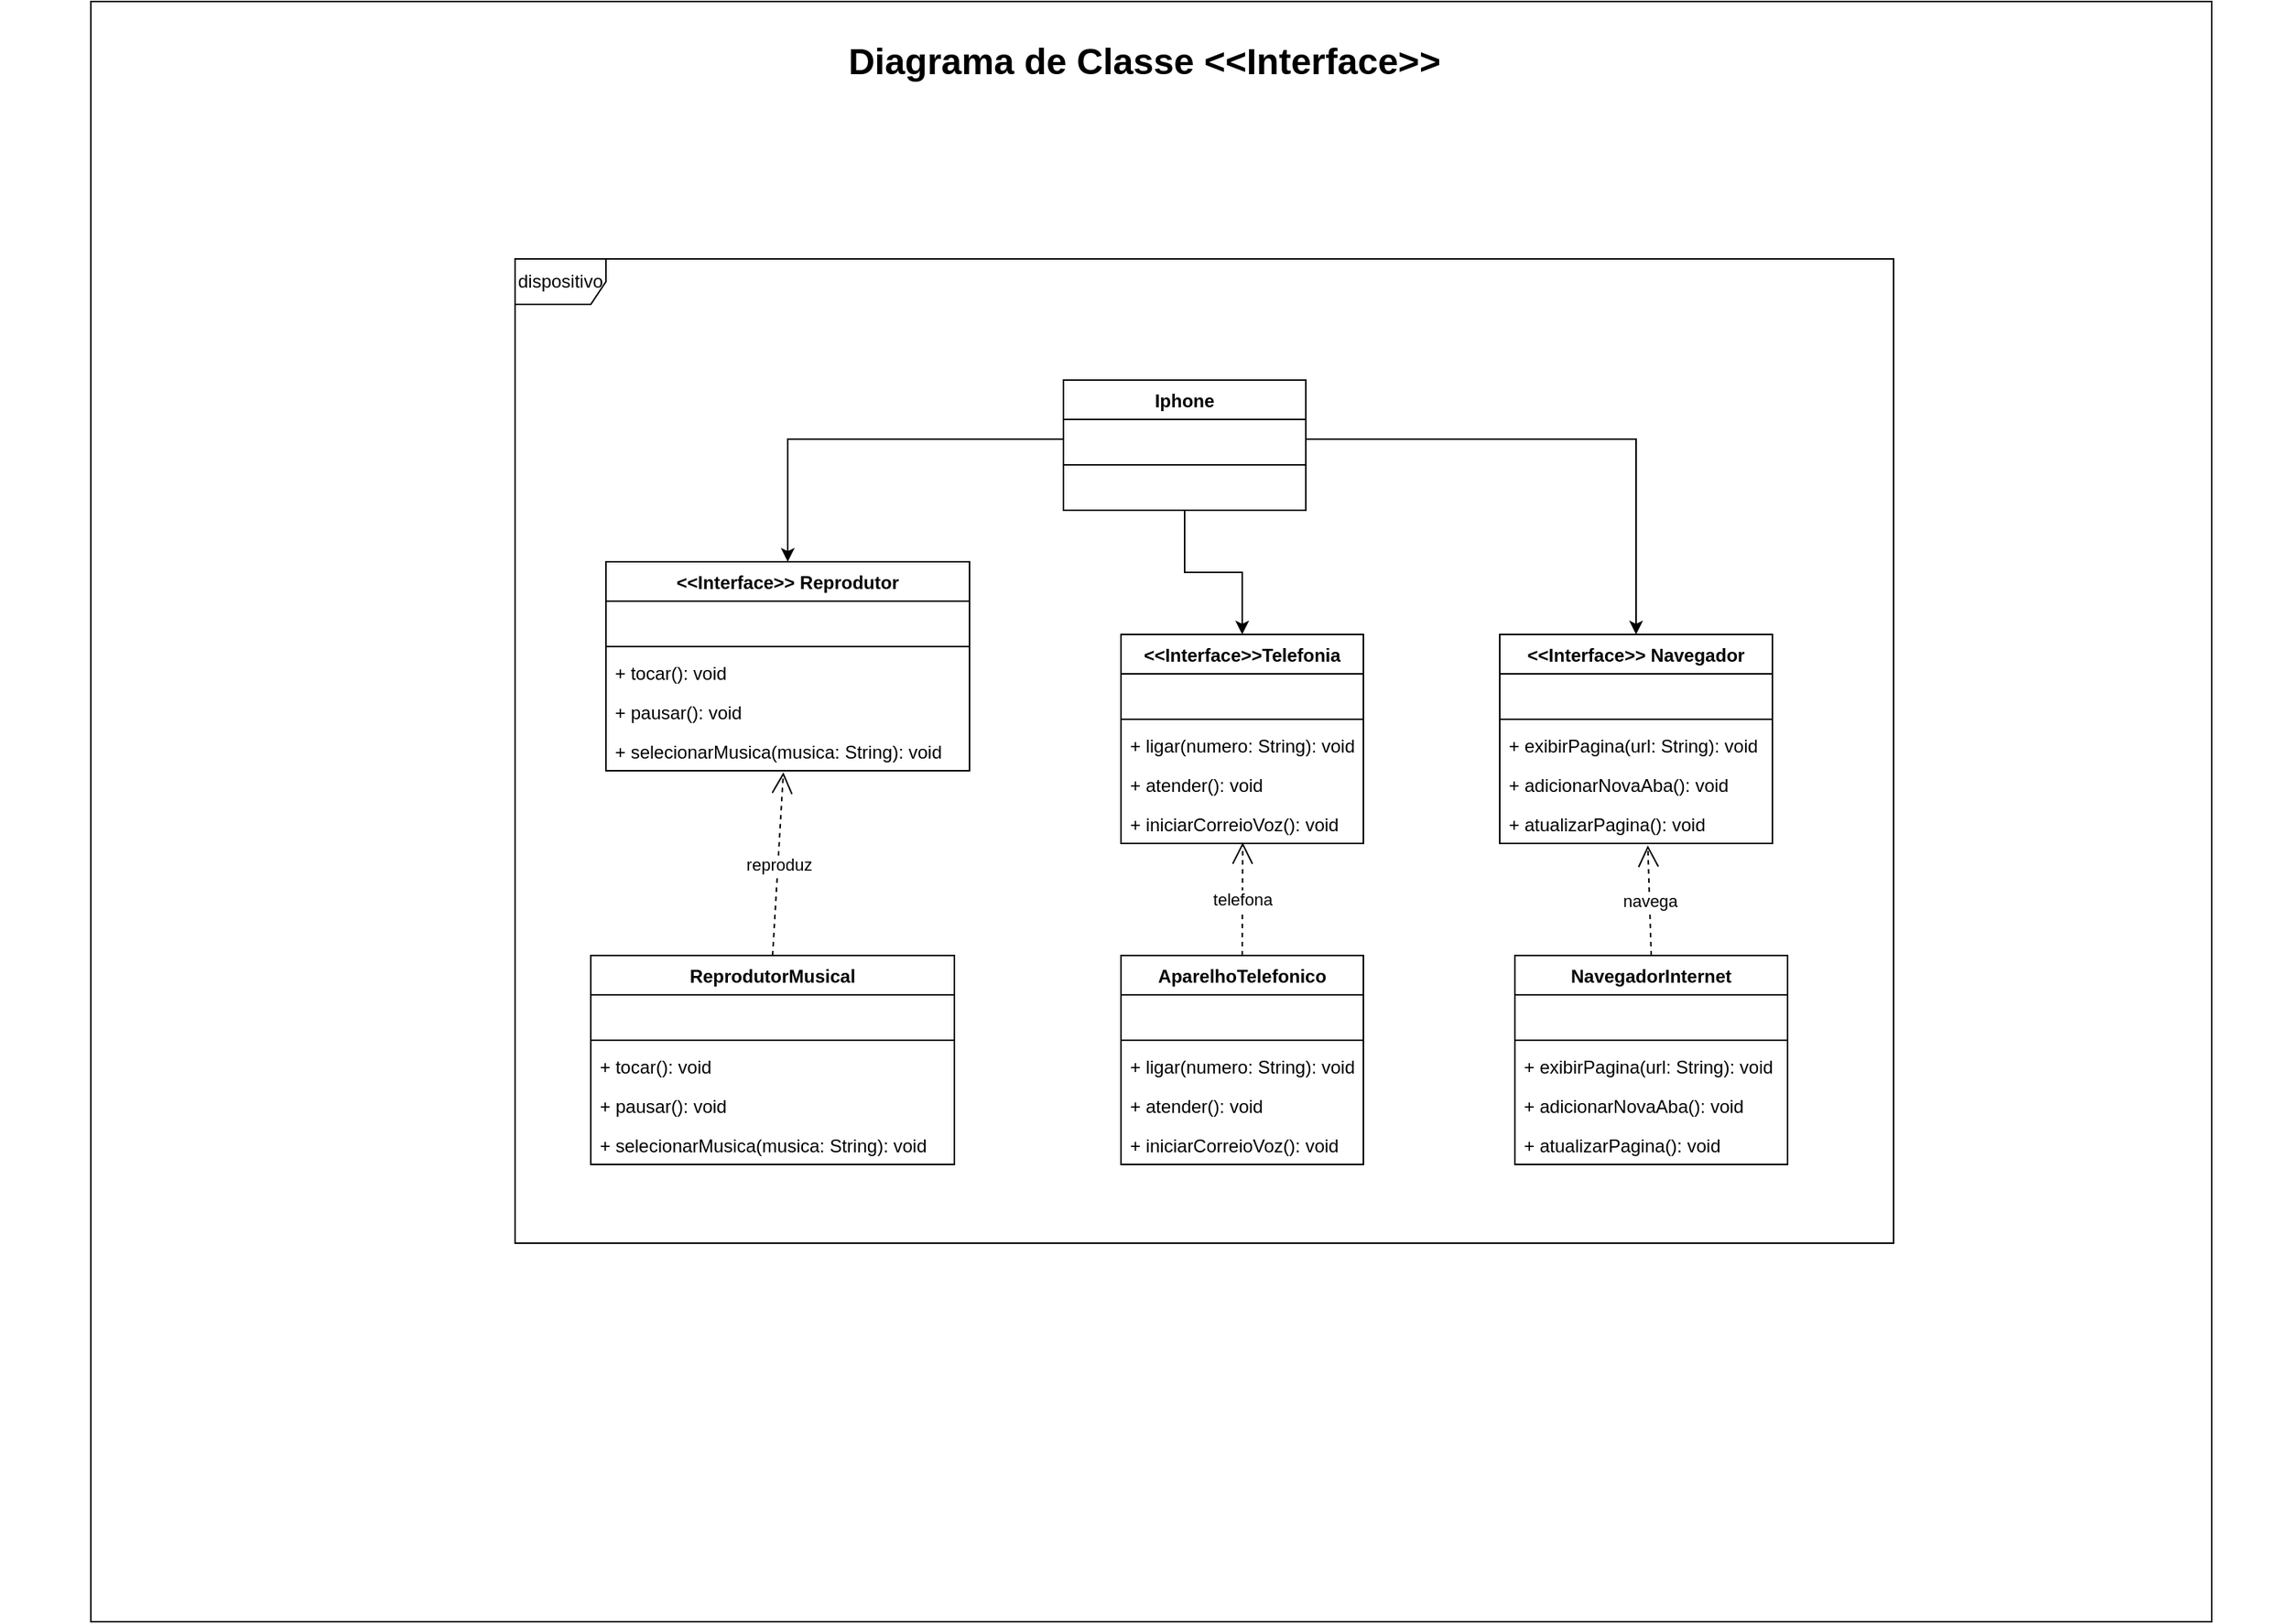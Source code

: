 <mxfile version="24.6.2" type="device">
  <diagram name="Page-1" id="929967ad-93f9-6ef4-fab6-5d389245f69c">
    <mxGraphModel dx="1129" dy="607" grid="1" gridSize="10" guides="1" tooltips="1" connect="1" arrows="1" fold="1" page="1" pageScale="1.5" pageWidth="1169" pageHeight="826" background="none" math="0" shadow="0">
      <root>
        <mxCell id="0" style=";html=1;" />
        <mxCell id="1" style=";html=1;" parent="0" />
        <mxCell id="8MwhI58_5Rum_ZrLCdQ5-83" value="" style="html=1;whiteSpace=wrap;" vertex="1" parent="1">
          <mxGeometry x="180" y="20" width="1400" height="1070" as="geometry" />
        </mxCell>
        <mxCell id="1672d66443f91eb5-23" value="Diagrama de Classe &amp;lt;&amp;lt;Interface&amp;gt;&amp;gt;" style="text;strokeColor=none;fillColor=none;html=1;fontSize=24;fontStyle=1;verticalAlign=middle;align=center;" parent="1" vertex="1">
          <mxGeometry x="120" y="40" width="1510" height="40" as="geometry" />
        </mxCell>
        <mxCell id="8MwhI58_5Rum_ZrLCdQ5-57" value="dispositivo" style="shape=umlFrame;whiteSpace=wrap;html=1;pointerEvents=0;" vertex="1" parent="1">
          <mxGeometry x="460" y="190" width="910" height="650" as="geometry" />
        </mxCell>
        <mxCell id="8MwhI58_5Rum_ZrLCdQ5-104" style="edgeStyle=orthogonalEdgeStyle;rounded=0;orthogonalLoop=1;jettySize=auto;html=1;" edge="1" parent="1" source="8MwhI58_5Rum_ZrLCdQ5-59" target="8MwhI58_5Rum_ZrLCdQ5-90">
          <mxGeometry relative="1" as="geometry" />
        </mxCell>
        <mxCell id="8MwhI58_5Rum_ZrLCdQ5-59" value="Iphone" style="swimlane;fontStyle=1;align=center;verticalAlign=top;childLayout=stackLayout;horizontal=1;startSize=26;horizontalStack=0;resizeParent=1;resizeParentMax=0;resizeLast=0;collapsible=1;marginBottom=0;whiteSpace=wrap;html=1;" vertex="1" parent="1">
          <mxGeometry x="822" y="270" width="160" height="86" as="geometry" />
        </mxCell>
        <mxCell id="8MwhI58_5Rum_ZrLCdQ5-60" value="&amp;nbsp;" style="text;strokeColor=none;fillColor=none;align=left;verticalAlign=top;spacingLeft=4;spacingRight=4;overflow=hidden;rotatable=0;points=[[0,0.5],[1,0.5]];portConstraint=eastwest;whiteSpace=wrap;html=1;" vertex="1" parent="8MwhI58_5Rum_ZrLCdQ5-59">
          <mxGeometry y="26" width="160" height="26" as="geometry" />
        </mxCell>
        <mxCell id="8MwhI58_5Rum_ZrLCdQ5-61" value="" style="line;strokeWidth=1;fillColor=none;align=left;verticalAlign=middle;spacingTop=-1;spacingLeft=3;spacingRight=3;rotatable=0;labelPosition=right;points=[];portConstraint=eastwest;strokeColor=inherit;" vertex="1" parent="8MwhI58_5Rum_ZrLCdQ5-59">
          <mxGeometry y="52" width="160" height="8" as="geometry" />
        </mxCell>
        <mxCell id="8MwhI58_5Rum_ZrLCdQ5-62" value="&amp;nbsp;" style="text;strokeColor=none;fillColor=none;align=left;verticalAlign=top;spacingLeft=4;spacingRight=4;overflow=hidden;rotatable=0;points=[[0,0.5],[1,0.5]];portConstraint=eastwest;whiteSpace=wrap;html=1;" vertex="1" parent="8MwhI58_5Rum_ZrLCdQ5-59">
          <mxGeometry y="60" width="160" height="26" as="geometry" />
        </mxCell>
        <mxCell id="8MwhI58_5Rum_ZrLCdQ5-63" value="ReprodutorMusical" style="swimlane;fontStyle=1;align=center;verticalAlign=top;childLayout=stackLayout;horizontal=1;startSize=26;horizontalStack=0;resizeParent=1;resizeParentMax=0;resizeLast=0;collapsible=1;marginBottom=0;whiteSpace=wrap;html=1;" vertex="1" parent="1">
          <mxGeometry x="510" y="650" width="240" height="138" as="geometry" />
        </mxCell>
        <mxCell id="8MwhI58_5Rum_ZrLCdQ5-64" value="&amp;nbsp;" style="text;strokeColor=none;fillColor=none;align=left;verticalAlign=top;spacingLeft=4;spacingRight=4;overflow=hidden;rotatable=0;points=[[0,0.5],[1,0.5]];portConstraint=eastwest;whiteSpace=wrap;html=1;" vertex="1" parent="8MwhI58_5Rum_ZrLCdQ5-63">
          <mxGeometry y="26" width="240" height="26" as="geometry" />
        </mxCell>
        <mxCell id="8MwhI58_5Rum_ZrLCdQ5-65" value="" style="line;strokeWidth=1;fillColor=none;align=left;verticalAlign=middle;spacingTop=-1;spacingLeft=3;spacingRight=3;rotatable=0;labelPosition=right;points=[];portConstraint=eastwest;strokeColor=inherit;" vertex="1" parent="8MwhI58_5Rum_ZrLCdQ5-63">
          <mxGeometry y="52" width="240" height="8" as="geometry" />
        </mxCell>
        <mxCell id="8MwhI58_5Rum_ZrLCdQ5-66" value="+ tocar(): void" style="text;strokeColor=none;fillColor=none;align=left;verticalAlign=top;spacingLeft=4;spacingRight=4;overflow=hidden;rotatable=0;points=[[0,0.5],[1,0.5]];portConstraint=eastwest;whiteSpace=wrap;html=1;" vertex="1" parent="8MwhI58_5Rum_ZrLCdQ5-63">
          <mxGeometry y="60" width="240" height="26" as="geometry" />
        </mxCell>
        <mxCell id="8MwhI58_5Rum_ZrLCdQ5-67" value="+ pausar(): void" style="text;strokeColor=none;fillColor=none;align=left;verticalAlign=top;spacingLeft=4;spacingRight=4;overflow=hidden;rotatable=0;points=[[0,0.5],[1,0.5]];portConstraint=eastwest;whiteSpace=wrap;html=1;" vertex="1" parent="8MwhI58_5Rum_ZrLCdQ5-63">
          <mxGeometry y="86" width="240" height="26" as="geometry" />
        </mxCell>
        <mxCell id="8MwhI58_5Rum_ZrLCdQ5-68" value="+ selecionarMusica(musica: String): void" style="text;strokeColor=none;fillColor=none;align=left;verticalAlign=top;spacingLeft=4;spacingRight=4;overflow=hidden;rotatable=0;points=[[0,0.5],[1,0.5]];portConstraint=eastwest;whiteSpace=wrap;html=1;" vertex="1" parent="8MwhI58_5Rum_ZrLCdQ5-63">
          <mxGeometry y="112" width="240" height="26" as="geometry" />
        </mxCell>
        <mxCell id="8MwhI58_5Rum_ZrLCdQ5-69" value="AparelhoTelefonico" style="swimlane;fontStyle=1;align=center;verticalAlign=top;childLayout=stackLayout;horizontal=1;startSize=26;horizontalStack=0;resizeParent=1;resizeParentMax=0;resizeLast=0;collapsible=1;marginBottom=0;whiteSpace=wrap;html=1;" vertex="1" parent="1">
          <mxGeometry x="860" y="650" width="160" height="138" as="geometry" />
        </mxCell>
        <mxCell id="8MwhI58_5Rum_ZrLCdQ5-70" value="&amp;nbsp;" style="text;strokeColor=none;fillColor=none;align=left;verticalAlign=top;spacingLeft=4;spacingRight=4;overflow=hidden;rotatable=0;points=[[0,0.5],[1,0.5]];portConstraint=eastwest;whiteSpace=wrap;html=1;" vertex="1" parent="8MwhI58_5Rum_ZrLCdQ5-69">
          <mxGeometry y="26" width="160" height="26" as="geometry" />
        </mxCell>
        <mxCell id="8MwhI58_5Rum_ZrLCdQ5-71" value="" style="line;strokeWidth=1;fillColor=none;align=left;verticalAlign=middle;spacingTop=-1;spacingLeft=3;spacingRight=3;rotatable=0;labelPosition=right;points=[];portConstraint=eastwest;strokeColor=inherit;" vertex="1" parent="8MwhI58_5Rum_ZrLCdQ5-69">
          <mxGeometry y="52" width="160" height="8" as="geometry" />
        </mxCell>
        <mxCell id="8MwhI58_5Rum_ZrLCdQ5-72" value="+ ligar(numero: String): void" style="text;strokeColor=none;fillColor=none;align=left;verticalAlign=top;spacingLeft=4;spacingRight=4;overflow=hidden;rotatable=0;points=[[0,0.5],[1,0.5]];portConstraint=eastwest;whiteSpace=wrap;html=1;" vertex="1" parent="8MwhI58_5Rum_ZrLCdQ5-69">
          <mxGeometry y="60" width="160" height="26" as="geometry" />
        </mxCell>
        <mxCell id="8MwhI58_5Rum_ZrLCdQ5-73" value="+ atender(): void" style="text;strokeColor=none;fillColor=none;align=left;verticalAlign=top;spacingLeft=4;spacingRight=4;overflow=hidden;rotatable=0;points=[[0,0.5],[1,0.5]];portConstraint=eastwest;whiteSpace=wrap;html=1;" vertex="1" parent="8MwhI58_5Rum_ZrLCdQ5-69">
          <mxGeometry y="86" width="160" height="26" as="geometry" />
        </mxCell>
        <mxCell id="8MwhI58_5Rum_ZrLCdQ5-74" value="+ iniciarCorreioVoz(): void" style="text;strokeColor=none;fillColor=none;align=left;verticalAlign=top;spacingLeft=4;spacingRight=4;overflow=hidden;rotatable=0;points=[[0,0.5],[1,0.5]];portConstraint=eastwest;whiteSpace=wrap;html=1;" vertex="1" parent="8MwhI58_5Rum_ZrLCdQ5-69">
          <mxGeometry y="112" width="160" height="26" as="geometry" />
        </mxCell>
        <mxCell id="8MwhI58_5Rum_ZrLCdQ5-75" value="NavegadorInternet" style="swimlane;fontStyle=1;align=center;verticalAlign=top;childLayout=stackLayout;horizontal=1;startSize=26;horizontalStack=0;resizeParent=1;resizeParentMax=0;resizeLast=0;collapsible=1;marginBottom=0;whiteSpace=wrap;html=1;" vertex="1" parent="1">
          <mxGeometry x="1120" y="650" width="180" height="138" as="geometry" />
        </mxCell>
        <mxCell id="8MwhI58_5Rum_ZrLCdQ5-76" value="&amp;nbsp;" style="text;strokeColor=none;fillColor=none;align=left;verticalAlign=top;spacingLeft=4;spacingRight=4;overflow=hidden;rotatable=0;points=[[0,0.5],[1,0.5]];portConstraint=eastwest;whiteSpace=wrap;html=1;" vertex="1" parent="8MwhI58_5Rum_ZrLCdQ5-75">
          <mxGeometry y="26" width="180" height="26" as="geometry" />
        </mxCell>
        <mxCell id="8MwhI58_5Rum_ZrLCdQ5-77" value="" style="line;strokeWidth=1;fillColor=none;align=left;verticalAlign=middle;spacingTop=-1;spacingLeft=3;spacingRight=3;rotatable=0;labelPosition=right;points=[];portConstraint=eastwest;strokeColor=inherit;" vertex="1" parent="8MwhI58_5Rum_ZrLCdQ5-75">
          <mxGeometry y="52" width="180" height="8" as="geometry" />
        </mxCell>
        <mxCell id="8MwhI58_5Rum_ZrLCdQ5-78" value="+ exibirPagina(url: String): void" style="text;strokeColor=none;fillColor=none;align=left;verticalAlign=top;spacingLeft=4;spacingRight=4;overflow=hidden;rotatable=0;points=[[0,0.5],[1,0.5]];portConstraint=eastwest;whiteSpace=wrap;html=1;" vertex="1" parent="8MwhI58_5Rum_ZrLCdQ5-75">
          <mxGeometry y="60" width="180" height="26" as="geometry" />
        </mxCell>
        <mxCell id="8MwhI58_5Rum_ZrLCdQ5-79" value="+ adicionarNovaAba(): void" style="text;strokeColor=none;fillColor=none;align=left;verticalAlign=top;spacingLeft=4;spacingRight=4;overflow=hidden;rotatable=0;points=[[0,0.5],[1,0.5]];portConstraint=eastwest;whiteSpace=wrap;html=1;" vertex="1" parent="8MwhI58_5Rum_ZrLCdQ5-75">
          <mxGeometry y="86" width="180" height="26" as="geometry" />
        </mxCell>
        <mxCell id="8MwhI58_5Rum_ZrLCdQ5-80" value="+ atualizarPagina(): void " style="text;strokeColor=none;fillColor=none;align=left;verticalAlign=top;spacingLeft=4;spacingRight=4;overflow=hidden;rotatable=0;points=[[0,0.5],[1,0.5]];portConstraint=eastwest;whiteSpace=wrap;html=1;" vertex="1" parent="8MwhI58_5Rum_ZrLCdQ5-75">
          <mxGeometry y="112" width="180" height="26" as="geometry" />
        </mxCell>
        <mxCell id="8MwhI58_5Rum_ZrLCdQ5-84" value="&amp;lt;&amp;lt;Interface&amp;gt;&amp;gt;&amp;nbsp;&lt;span style=&quot;background-color: initial;&quot;&gt;Reprodutor&lt;/span&gt;" style="swimlane;fontStyle=1;align=center;verticalAlign=top;childLayout=stackLayout;horizontal=1;startSize=26;horizontalStack=0;resizeParent=1;resizeParentMax=0;resizeLast=0;collapsible=1;marginBottom=0;whiteSpace=wrap;html=1;" vertex="1" parent="1">
          <mxGeometry x="520" y="390" width="240" height="138" as="geometry" />
        </mxCell>
        <mxCell id="8MwhI58_5Rum_ZrLCdQ5-85" value="&amp;nbsp;" style="text;strokeColor=none;fillColor=none;align=left;verticalAlign=top;spacingLeft=4;spacingRight=4;overflow=hidden;rotatable=0;points=[[0,0.5],[1,0.5]];portConstraint=eastwest;whiteSpace=wrap;html=1;" vertex="1" parent="8MwhI58_5Rum_ZrLCdQ5-84">
          <mxGeometry y="26" width="240" height="26" as="geometry" />
        </mxCell>
        <mxCell id="8MwhI58_5Rum_ZrLCdQ5-86" value="" style="line;strokeWidth=1;fillColor=none;align=left;verticalAlign=middle;spacingTop=-1;spacingLeft=3;spacingRight=3;rotatable=0;labelPosition=right;points=[];portConstraint=eastwest;strokeColor=inherit;" vertex="1" parent="8MwhI58_5Rum_ZrLCdQ5-84">
          <mxGeometry y="52" width="240" height="8" as="geometry" />
        </mxCell>
        <mxCell id="8MwhI58_5Rum_ZrLCdQ5-87" value="+ tocar(): void" style="text;strokeColor=none;fillColor=none;align=left;verticalAlign=top;spacingLeft=4;spacingRight=4;overflow=hidden;rotatable=0;points=[[0,0.5],[1,0.5]];portConstraint=eastwest;whiteSpace=wrap;html=1;" vertex="1" parent="8MwhI58_5Rum_ZrLCdQ5-84">
          <mxGeometry y="60" width="240" height="26" as="geometry" />
        </mxCell>
        <mxCell id="8MwhI58_5Rum_ZrLCdQ5-88" value="+ pausar(): void" style="text;strokeColor=none;fillColor=none;align=left;verticalAlign=top;spacingLeft=4;spacingRight=4;overflow=hidden;rotatable=0;points=[[0,0.5],[1,0.5]];portConstraint=eastwest;whiteSpace=wrap;html=1;" vertex="1" parent="8MwhI58_5Rum_ZrLCdQ5-84">
          <mxGeometry y="86" width="240" height="26" as="geometry" />
        </mxCell>
        <mxCell id="8MwhI58_5Rum_ZrLCdQ5-89" value="+ selecionarMusica(musica: String): void" style="text;strokeColor=none;fillColor=none;align=left;verticalAlign=top;spacingLeft=4;spacingRight=4;overflow=hidden;rotatable=0;points=[[0,0.5],[1,0.5]];portConstraint=eastwest;whiteSpace=wrap;html=1;" vertex="1" parent="8MwhI58_5Rum_ZrLCdQ5-84">
          <mxGeometry y="112" width="240" height="26" as="geometry" />
        </mxCell>
        <mxCell id="8MwhI58_5Rum_ZrLCdQ5-90" value="&amp;lt;&amp;lt;Interface&amp;gt;&amp;gt;Telefonia" style="swimlane;fontStyle=1;align=center;verticalAlign=top;childLayout=stackLayout;horizontal=1;startSize=26;horizontalStack=0;resizeParent=1;resizeParentMax=0;resizeLast=0;collapsible=1;marginBottom=0;whiteSpace=wrap;html=1;" vertex="1" parent="1">
          <mxGeometry x="860" y="438" width="160" height="138" as="geometry" />
        </mxCell>
        <mxCell id="8MwhI58_5Rum_ZrLCdQ5-91" value="&amp;nbsp;" style="text;strokeColor=none;fillColor=none;align=left;verticalAlign=top;spacingLeft=4;spacingRight=4;overflow=hidden;rotatable=0;points=[[0,0.5],[1,0.5]];portConstraint=eastwest;whiteSpace=wrap;html=1;" vertex="1" parent="8MwhI58_5Rum_ZrLCdQ5-90">
          <mxGeometry y="26" width="160" height="26" as="geometry" />
        </mxCell>
        <mxCell id="8MwhI58_5Rum_ZrLCdQ5-92" value="" style="line;strokeWidth=1;fillColor=none;align=left;verticalAlign=middle;spacingTop=-1;spacingLeft=3;spacingRight=3;rotatable=0;labelPosition=right;points=[];portConstraint=eastwest;strokeColor=inherit;" vertex="1" parent="8MwhI58_5Rum_ZrLCdQ5-90">
          <mxGeometry y="52" width="160" height="8" as="geometry" />
        </mxCell>
        <mxCell id="8MwhI58_5Rum_ZrLCdQ5-93" value="+ ligar(numero: String): void" style="text;strokeColor=none;fillColor=none;align=left;verticalAlign=top;spacingLeft=4;spacingRight=4;overflow=hidden;rotatable=0;points=[[0,0.5],[1,0.5]];portConstraint=eastwest;whiteSpace=wrap;html=1;" vertex="1" parent="8MwhI58_5Rum_ZrLCdQ5-90">
          <mxGeometry y="60" width="160" height="26" as="geometry" />
        </mxCell>
        <mxCell id="8MwhI58_5Rum_ZrLCdQ5-94" value="+ atender(): void" style="text;strokeColor=none;fillColor=none;align=left;verticalAlign=top;spacingLeft=4;spacingRight=4;overflow=hidden;rotatable=0;points=[[0,0.5],[1,0.5]];portConstraint=eastwest;whiteSpace=wrap;html=1;" vertex="1" parent="8MwhI58_5Rum_ZrLCdQ5-90">
          <mxGeometry y="86" width="160" height="26" as="geometry" />
        </mxCell>
        <mxCell id="8MwhI58_5Rum_ZrLCdQ5-95" value="+ iniciarCorreioVoz(): void" style="text;strokeColor=none;fillColor=none;align=left;verticalAlign=top;spacingLeft=4;spacingRight=4;overflow=hidden;rotatable=0;points=[[0,0.5],[1,0.5]];portConstraint=eastwest;whiteSpace=wrap;html=1;" vertex="1" parent="8MwhI58_5Rum_ZrLCdQ5-90">
          <mxGeometry y="112" width="160" height="26" as="geometry" />
        </mxCell>
        <mxCell id="8MwhI58_5Rum_ZrLCdQ5-96" value="&amp;lt;&amp;lt;Interface&amp;gt;&amp;gt; Navegador" style="swimlane;fontStyle=1;align=center;verticalAlign=top;childLayout=stackLayout;horizontal=1;startSize=26;horizontalStack=0;resizeParent=1;resizeParentMax=0;resizeLast=0;collapsible=1;marginBottom=0;whiteSpace=wrap;html=1;" vertex="1" parent="1">
          <mxGeometry x="1110" y="438" width="180" height="138" as="geometry" />
        </mxCell>
        <mxCell id="8MwhI58_5Rum_ZrLCdQ5-97" value="&amp;nbsp;" style="text;strokeColor=none;fillColor=none;align=left;verticalAlign=top;spacingLeft=4;spacingRight=4;overflow=hidden;rotatable=0;points=[[0,0.5],[1,0.5]];portConstraint=eastwest;whiteSpace=wrap;html=1;" vertex="1" parent="8MwhI58_5Rum_ZrLCdQ5-96">
          <mxGeometry y="26" width="180" height="26" as="geometry" />
        </mxCell>
        <mxCell id="8MwhI58_5Rum_ZrLCdQ5-98" value="" style="line;strokeWidth=1;fillColor=none;align=left;verticalAlign=middle;spacingTop=-1;spacingLeft=3;spacingRight=3;rotatable=0;labelPosition=right;points=[];portConstraint=eastwest;strokeColor=inherit;" vertex="1" parent="8MwhI58_5Rum_ZrLCdQ5-96">
          <mxGeometry y="52" width="180" height="8" as="geometry" />
        </mxCell>
        <mxCell id="8MwhI58_5Rum_ZrLCdQ5-99" value="+ exibirPagina(url: String): void" style="text;strokeColor=none;fillColor=none;align=left;verticalAlign=top;spacingLeft=4;spacingRight=4;overflow=hidden;rotatable=0;points=[[0,0.5],[1,0.5]];portConstraint=eastwest;whiteSpace=wrap;html=1;" vertex="1" parent="8MwhI58_5Rum_ZrLCdQ5-96">
          <mxGeometry y="60" width="180" height="26" as="geometry" />
        </mxCell>
        <mxCell id="8MwhI58_5Rum_ZrLCdQ5-100" value="+ adicionarNovaAba(): void" style="text;strokeColor=none;fillColor=none;align=left;verticalAlign=top;spacingLeft=4;spacingRight=4;overflow=hidden;rotatable=0;points=[[0,0.5],[1,0.5]];portConstraint=eastwest;whiteSpace=wrap;html=1;" vertex="1" parent="8MwhI58_5Rum_ZrLCdQ5-96">
          <mxGeometry y="86" width="180" height="26" as="geometry" />
        </mxCell>
        <mxCell id="8MwhI58_5Rum_ZrLCdQ5-101" value="+ atualizarPagina(): void " style="text;strokeColor=none;fillColor=none;align=left;verticalAlign=top;spacingLeft=4;spacingRight=4;overflow=hidden;rotatable=0;points=[[0,0.5],[1,0.5]];portConstraint=eastwest;whiteSpace=wrap;html=1;" vertex="1" parent="8MwhI58_5Rum_ZrLCdQ5-96">
          <mxGeometry y="112" width="180" height="26" as="geometry" />
        </mxCell>
        <mxCell id="8MwhI58_5Rum_ZrLCdQ5-103" style="edgeStyle=orthogonalEdgeStyle;rounded=0;orthogonalLoop=1;jettySize=auto;html=1;exitX=0;exitY=0.5;exitDx=0;exitDy=0;entryX=0.5;entryY=0;entryDx=0;entryDy=0;" edge="1" parent="1" source="8MwhI58_5Rum_ZrLCdQ5-60" target="8MwhI58_5Rum_ZrLCdQ5-84">
          <mxGeometry relative="1" as="geometry" />
        </mxCell>
        <mxCell id="8MwhI58_5Rum_ZrLCdQ5-105" style="edgeStyle=orthogonalEdgeStyle;rounded=0;orthogonalLoop=1;jettySize=auto;html=1;exitX=1;exitY=0.5;exitDx=0;exitDy=0;entryX=0.5;entryY=0;entryDx=0;entryDy=0;" edge="1" parent="1" source="8MwhI58_5Rum_ZrLCdQ5-60" target="8MwhI58_5Rum_ZrLCdQ5-96">
          <mxGeometry relative="1" as="geometry" />
        </mxCell>
        <mxCell id="8MwhI58_5Rum_ZrLCdQ5-106" value="reproduz" style="endArrow=open;endSize=12;dashed=1;html=1;rounded=0;exitX=0.5;exitY=0;exitDx=0;exitDy=0;entryX=0.488;entryY=1.037;entryDx=0;entryDy=0;entryPerimeter=0;" edge="1" parent="1" source="8MwhI58_5Rum_ZrLCdQ5-63" target="8MwhI58_5Rum_ZrLCdQ5-89">
          <mxGeometry width="160" relative="1" as="geometry">
            <mxPoint x="570" y="610" as="sourcePoint" />
            <mxPoint x="730" y="610" as="targetPoint" />
          </mxGeometry>
        </mxCell>
        <mxCell id="8MwhI58_5Rum_ZrLCdQ5-107" value="telefona" style="endArrow=open;endSize=12;dashed=1;html=1;rounded=0;exitX=0.5;exitY=0;exitDx=0;exitDy=0;entryX=0.502;entryY=0.974;entryDx=0;entryDy=0;entryPerimeter=0;" edge="1" parent="1" source="8MwhI58_5Rum_ZrLCdQ5-69" target="8MwhI58_5Rum_ZrLCdQ5-95">
          <mxGeometry x="-0.009" width="160" relative="1" as="geometry">
            <mxPoint x="640" y="660" as="sourcePoint" />
            <mxPoint x="647" y="539" as="targetPoint" />
            <mxPoint as="offset" />
          </mxGeometry>
        </mxCell>
        <mxCell id="8MwhI58_5Rum_ZrLCdQ5-108" value="navega" style="endArrow=open;endSize=12;dashed=1;html=1;rounded=0;exitX=0.5;exitY=0;exitDx=0;exitDy=0;entryX=0.543;entryY=1.051;entryDx=0;entryDy=0;entryPerimeter=0;" edge="1" parent="1" source="8MwhI58_5Rum_ZrLCdQ5-75" target="8MwhI58_5Rum_ZrLCdQ5-101">
          <mxGeometry width="160" relative="1" as="geometry">
            <mxPoint x="650" y="670" as="sourcePoint" />
            <mxPoint x="657" y="549" as="targetPoint" />
          </mxGeometry>
        </mxCell>
      </root>
    </mxGraphModel>
  </diagram>
</mxfile>
